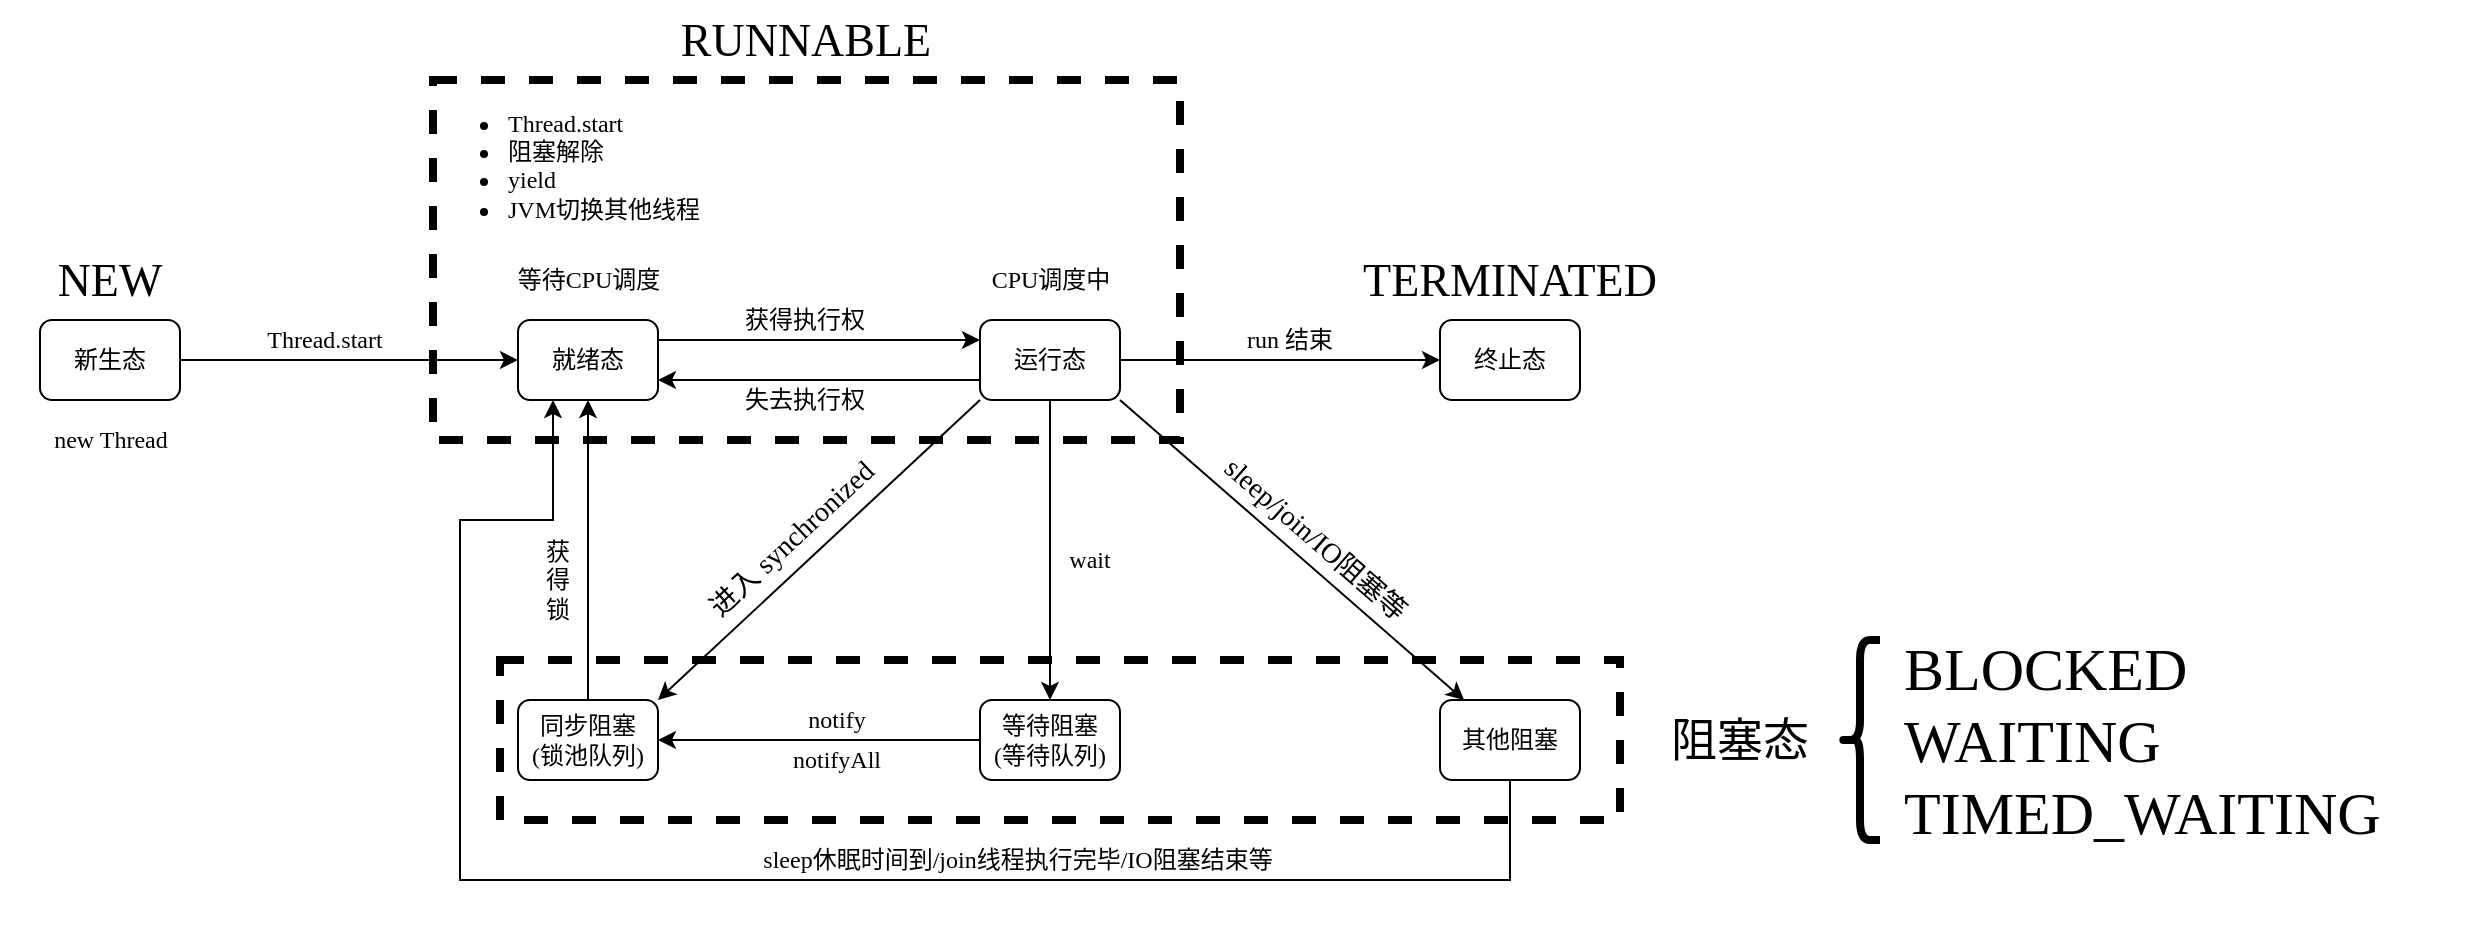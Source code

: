 <mxfile version="13.4.2" type="device"><diagram id="h6s9tV8kUkfqGuTh-nlP" name="Page-1"><mxGraphModel dx="1221" dy="587" grid="1" gridSize="10" guides="1" tooltips="1" connect="1" arrows="1" fold="1" page="1" pageScale="1" pageWidth="827" pageHeight="1169" math="0" shadow="0"><root><mxCell id="0"/><mxCell id="1" parent="0"/><mxCell id="-8Z605u8U5jBamTHUGeR-49" value="" style="rounded=0;whiteSpace=wrap;html=1;strokeWidth=4;fontFamily=Comic Sans MS;fillColor=#FFFFFF;strokeColor=none;" vertex="1" parent="1"><mxGeometry x="120" y="90" width="1240" height="470" as="geometry"/></mxCell><mxCell id="-8Z605u8U5jBamTHUGeR-43" value="" style="rounded=0;whiteSpace=wrap;html=1;fillColor=none;dashed=1;strokeWidth=4;" vertex="1" parent="1"><mxGeometry x="370" y="420" width="560" height="80" as="geometry"/></mxCell><mxCell id="-8Z605u8U5jBamTHUGeR-22" value="" style="rounded=0;whiteSpace=wrap;html=1;fillColor=none;dashed=1;strokeWidth=4;" vertex="1" parent="1"><mxGeometry x="336.5" y="130" width="373.5" height="180" as="geometry"/></mxCell><mxCell id="-8Z605u8U5jBamTHUGeR-3" style="edgeStyle=orthogonalEdgeStyle;rounded=0;orthogonalLoop=1;jettySize=auto;html=1;exitX=1;exitY=0.5;exitDx=0;exitDy=0;entryX=0;entryY=0.5;entryDx=0;entryDy=0;" edge="1" parent="1" source="-8Z605u8U5jBamTHUGeR-1" target="-8Z605u8U5jBamTHUGeR-2"><mxGeometry relative="1" as="geometry"/></mxCell><mxCell id="-8Z605u8U5jBamTHUGeR-1" value="&lt;font face=&quot;Comic Sans MS&quot;&gt;新生态&lt;/font&gt;" style="rounded=1;whiteSpace=wrap;html=1;fillColor=none;" vertex="1" parent="1"><mxGeometry x="140" y="250" width="70" height="40" as="geometry"/></mxCell><mxCell id="-8Z605u8U5jBamTHUGeR-15" style="edgeStyle=orthogonalEdgeStyle;rounded=0;orthogonalLoop=1;jettySize=auto;html=1;exitX=1;exitY=0.25;exitDx=0;exitDy=0;entryX=0;entryY=0.25;entryDx=0;entryDy=0;" edge="1" parent="1" source="-8Z605u8U5jBamTHUGeR-2" target="-8Z605u8U5jBamTHUGeR-6"><mxGeometry relative="1" as="geometry"/></mxCell><mxCell id="-8Z605u8U5jBamTHUGeR-2" value="&lt;font face=&quot;Comic Sans MS&quot;&gt;就绪态&lt;/font&gt;" style="rounded=1;whiteSpace=wrap;html=1;fillColor=none;" vertex="1" parent="1"><mxGeometry x="379" y="250" width="70" height="40" as="geometry"/></mxCell><mxCell id="-8Z605u8U5jBamTHUGeR-4" value="&lt;font face=&quot;Comic Sans MS&quot;&gt;new Thread&lt;/font&gt;" style="text;html=1;strokeColor=none;fillColor=none;align=center;verticalAlign=middle;whiteSpace=wrap;rounded=0;" vertex="1" parent="1"><mxGeometry x="132.5" y="300" width="85" height="20" as="geometry"/></mxCell><mxCell id="-8Z605u8U5jBamTHUGeR-5" value="&lt;font face=&quot;Comic Sans MS&quot;&gt;Thread.start&lt;/font&gt;" style="text;html=1;strokeColor=none;fillColor=none;align=center;verticalAlign=middle;whiteSpace=wrap;rounded=0;" vertex="1" parent="1"><mxGeometry x="240" y="250" width="85" height="20" as="geometry"/></mxCell><mxCell id="-8Z605u8U5jBamTHUGeR-12" style="edgeStyle=orthogonalEdgeStyle;rounded=0;orthogonalLoop=1;jettySize=auto;html=1;exitX=1;exitY=0.5;exitDx=0;exitDy=0;entryX=0;entryY=0.5;entryDx=0;entryDy=0;" edge="1" parent="1" source="-8Z605u8U5jBamTHUGeR-6" target="-8Z605u8U5jBamTHUGeR-11"><mxGeometry relative="1" as="geometry"/></mxCell><mxCell id="-8Z605u8U5jBamTHUGeR-16" style="edgeStyle=orthogonalEdgeStyle;rounded=0;orthogonalLoop=1;jettySize=auto;html=1;exitX=0;exitY=0.75;exitDx=0;exitDy=0;entryX=1;entryY=0.75;entryDx=0;entryDy=0;" edge="1" parent="1" source="-8Z605u8U5jBamTHUGeR-6" target="-8Z605u8U5jBamTHUGeR-2"><mxGeometry relative="1" as="geometry"/></mxCell><mxCell id="-8Z605u8U5jBamTHUGeR-27" style="edgeStyle=orthogonalEdgeStyle;rounded=0;orthogonalLoop=1;jettySize=auto;html=1;exitX=0.5;exitY=1;exitDx=0;exitDy=0;entryX=0.5;entryY=0;entryDx=0;entryDy=0;" edge="1" parent="1" source="-8Z605u8U5jBamTHUGeR-6" target="-8Z605u8U5jBamTHUGeR-8"><mxGeometry relative="1" as="geometry"/></mxCell><mxCell id="-8Z605u8U5jBamTHUGeR-30" style="rounded=0;orthogonalLoop=1;jettySize=auto;html=1;exitX=0;exitY=1;exitDx=0;exitDy=0;entryX=1;entryY=0;entryDx=0;entryDy=0;" edge="1" parent="1" source="-8Z605u8U5jBamTHUGeR-6" target="-8Z605u8U5jBamTHUGeR-9"><mxGeometry relative="1" as="geometry"/></mxCell><mxCell id="-8Z605u8U5jBamTHUGeR-37" style="edgeStyle=none;rounded=0;orthogonalLoop=1;jettySize=auto;html=1;exitX=1;exitY=1;exitDx=0;exitDy=0;fontFamily=Comic Sans MS;" edge="1" parent="1" source="-8Z605u8U5jBamTHUGeR-6" target="-8Z605u8U5jBamTHUGeR-10"><mxGeometry relative="1" as="geometry"/></mxCell><mxCell id="-8Z605u8U5jBamTHUGeR-6" value="&lt;font face=&quot;Comic Sans MS&quot;&gt;运行态&lt;/font&gt;" style="rounded=1;whiteSpace=wrap;html=1;fillColor=none;" vertex="1" parent="1"><mxGeometry x="610" y="250" width="70" height="40" as="geometry"/></mxCell><mxCell id="-8Z605u8U5jBamTHUGeR-28" style="edgeStyle=orthogonalEdgeStyle;rounded=0;orthogonalLoop=1;jettySize=auto;html=1;exitX=0;exitY=0.5;exitDx=0;exitDy=0;entryX=1;entryY=0.5;entryDx=0;entryDy=0;" edge="1" parent="1" source="-8Z605u8U5jBamTHUGeR-8" target="-8Z605u8U5jBamTHUGeR-9"><mxGeometry relative="1" as="geometry"/></mxCell><mxCell id="-8Z605u8U5jBamTHUGeR-8" value="&lt;font face=&quot;Comic Sans MS&quot;&gt;等待阻塞&lt;br&gt;(等待队列)&lt;br&gt;&lt;/font&gt;" style="rounded=1;whiteSpace=wrap;html=1;fillColor=none;" vertex="1" parent="1"><mxGeometry x="610" y="440" width="70" height="40" as="geometry"/></mxCell><mxCell id="-8Z605u8U5jBamTHUGeR-29" style="edgeStyle=orthogonalEdgeStyle;rounded=0;orthogonalLoop=1;jettySize=auto;html=1;exitX=0.5;exitY=0;exitDx=0;exitDy=0;entryX=0.5;entryY=1;entryDx=0;entryDy=0;" edge="1" parent="1" source="-8Z605u8U5jBamTHUGeR-9" target="-8Z605u8U5jBamTHUGeR-2"><mxGeometry relative="1" as="geometry"/></mxCell><mxCell id="-8Z605u8U5jBamTHUGeR-9" value="&lt;font face=&quot;Comic Sans MS&quot;&gt;同步阻塞&lt;br&gt;(锁池队列)&lt;br&gt;&lt;/font&gt;" style="rounded=1;whiteSpace=wrap;html=1;fillColor=none;" vertex="1" parent="1"><mxGeometry x="379" y="440" width="70" height="40" as="geometry"/></mxCell><mxCell id="-8Z605u8U5jBamTHUGeR-41" style="edgeStyle=orthogonalEdgeStyle;rounded=0;orthogonalLoop=1;jettySize=auto;html=1;exitX=0.5;exitY=1;exitDx=0;exitDy=0;entryX=0.25;entryY=1;entryDx=0;entryDy=0;fontFamily=Comic Sans MS;" edge="1" parent="1" source="-8Z605u8U5jBamTHUGeR-10" target="-8Z605u8U5jBamTHUGeR-2"><mxGeometry relative="1" as="geometry"><Array as="points"><mxPoint x="875" y="530"/><mxPoint x="350" y="530"/><mxPoint x="350" y="350"/><mxPoint x="397" y="350"/></Array></mxGeometry></mxCell><mxCell id="-8Z605u8U5jBamTHUGeR-10" value="&lt;font face=&quot;Comic Sans MS&quot;&gt;其他阻塞&lt;/font&gt;" style="rounded=1;whiteSpace=wrap;html=1;fillColor=none;" vertex="1" parent="1"><mxGeometry x="840" y="440" width="70" height="40" as="geometry"/></mxCell><mxCell id="-8Z605u8U5jBamTHUGeR-11" value="&lt;font face=&quot;Comic Sans MS&quot;&gt;终止态&lt;/font&gt;" style="rounded=1;whiteSpace=wrap;html=1;fillColor=none;" vertex="1" parent="1"><mxGeometry x="840" y="250" width="70" height="40" as="geometry"/></mxCell><mxCell id="-8Z605u8U5jBamTHUGeR-13" value="&lt;font face=&quot;Comic Sans MS&quot;&gt;CPU调度中&lt;/font&gt;" style="text;html=1;strokeColor=none;fillColor=none;align=center;verticalAlign=middle;whiteSpace=wrap;rounded=0;" vertex="1" parent="1"><mxGeometry x="602.5" y="220" width="85" height="20" as="geometry"/></mxCell><mxCell id="-8Z605u8U5jBamTHUGeR-14" value="&lt;font face=&quot;Comic Sans MS&quot;&gt;等待CPU调度&lt;/font&gt;" style="text;html=1;strokeColor=none;fillColor=none;align=center;verticalAlign=middle;whiteSpace=wrap;rounded=0;" vertex="1" parent="1"><mxGeometry x="371.5" y="220" width="85" height="20" as="geometry"/></mxCell><mxCell id="-8Z605u8U5jBamTHUGeR-17" value="&lt;font face=&quot;Comic Sans MS&quot;&gt;获得执行权&lt;/font&gt;" style="text;html=1;strokeColor=none;fillColor=none;align=center;verticalAlign=middle;whiteSpace=wrap;rounded=0;" vertex="1" parent="1"><mxGeometry x="480" y="240" width="85" height="20" as="geometry"/></mxCell><mxCell id="-8Z605u8U5jBamTHUGeR-19" value="&lt;font face=&quot;Comic Sans MS&quot;&gt;失去执行权&lt;/font&gt;" style="text;html=1;strokeColor=none;fillColor=none;align=center;verticalAlign=middle;whiteSpace=wrap;rounded=0;" vertex="1" parent="1"><mxGeometry x="480" y="280" width="85" height="20" as="geometry"/></mxCell><mxCell id="-8Z605u8U5jBamTHUGeR-20" value="&lt;ul&gt;&lt;li&gt;&lt;font face=&quot;Comic Sans MS&quot;&gt;Thread.start&lt;/font&gt;&lt;/li&gt;&lt;li&gt;&lt;font face=&quot;Comic Sans MS&quot;&gt;阻塞解除&lt;/font&gt;&lt;/li&gt;&lt;li&gt;&lt;font face=&quot;Comic Sans MS&quot;&gt;yield&lt;/font&gt;&lt;/li&gt;&lt;li&gt;&lt;font face=&quot;Comic Sans MS&quot;&gt;JVM切换其他线程&lt;/font&gt;&lt;/li&gt;&lt;/ul&gt;" style="text;strokeColor=none;fillColor=none;html=1;whiteSpace=wrap;verticalAlign=middle;overflow=hidden;" vertex="1" parent="1"><mxGeometry x="332" y="130" width="163.5" height="80" as="geometry"/></mxCell><mxCell id="-8Z605u8U5jBamTHUGeR-23" value="&lt;font style=&quot;font-size: 23px&quot; face=&quot;Comic Sans MS&quot;&gt;RUNNABLE&lt;/font&gt;" style="text;html=1;strokeColor=none;fillColor=none;align=center;verticalAlign=middle;whiteSpace=wrap;rounded=0;dashed=1;" vertex="1" parent="1"><mxGeometry x="502.5" y="100" width="40" height="20" as="geometry"/></mxCell><mxCell id="-8Z605u8U5jBamTHUGeR-25" value="&lt;font style=&quot;font-size: 23px&quot; face=&quot;Comic Sans MS&quot;&gt;NEW&lt;/font&gt;" style="text;html=1;strokeColor=none;fillColor=none;align=center;verticalAlign=middle;whiteSpace=wrap;rounded=0;dashed=1;" vertex="1" parent="1"><mxGeometry x="155" y="220" width="40" height="20" as="geometry"/></mxCell><mxCell id="-8Z605u8U5jBamTHUGeR-26" value="&lt;font style=&quot;font-size: 23px&quot; face=&quot;Comic Sans MS&quot;&gt;TERMINATED&lt;/font&gt;" style="text;html=1;strokeColor=none;fillColor=none;align=center;verticalAlign=middle;whiteSpace=wrap;rounded=0;dashed=1;" vertex="1" parent="1"><mxGeometry x="855" y="220" width="40" height="20" as="geometry"/></mxCell><mxCell id="-8Z605u8U5jBamTHUGeR-31" value="&lt;font face=&quot;Comic Sans MS&quot;&gt;sleep休眠时间到/join线程执行完毕/&lt;/font&gt;&lt;span style=&quot;font-family: &amp;#34;comic sans ms&amp;#34;&quot;&gt;IO阻塞结束等&lt;/span&gt;" style="text;html=1;strokeColor=none;fillColor=none;align=center;verticalAlign=middle;whiteSpace=wrap;rounded=0;" vertex="1" parent="1"><mxGeometry x="480" y="510" width="297.5" height="20" as="geometry"/></mxCell><mxCell id="-8Z605u8U5jBamTHUGeR-32" value="&lt;font face=&quot;Comic Sans MS&quot;&gt;notifyAll&lt;/font&gt;" style="text;html=1;strokeColor=none;fillColor=none;align=center;verticalAlign=middle;whiteSpace=wrap;rounded=0;" vertex="1" parent="1"><mxGeometry x="495.5" y="460" width="85" height="20" as="geometry"/></mxCell><mxCell id="-8Z605u8U5jBamTHUGeR-33" value="&lt;font face=&quot;Comic Sans MS&quot;&gt;wait&lt;/font&gt;" style="text;html=1;strokeColor=none;fillColor=none;align=center;verticalAlign=middle;whiteSpace=wrap;rounded=0;" vertex="1" parent="1"><mxGeometry x="650" y="360" width="30" height="20" as="geometry"/></mxCell><mxCell id="-8Z605u8U5jBamTHUGeR-35" value="获得锁" style="text;html=1;strokeColor=none;fillColor=none;align=center;verticalAlign=middle;whiteSpace=wrap;rounded=0;dashed=1;horizontal=0;rotation=90;" vertex="1" parent="1"><mxGeometry x="379" y="370" width="40" height="20" as="geometry"/></mxCell><mxCell id="-8Z605u8U5jBamTHUGeR-36" value="&lt;span style=&quot;font-size: 14px&quot;&gt;进入 synchronized&lt;/span&gt;" style="text;html=1;strokeColor=none;fillColor=none;align=center;verticalAlign=middle;whiteSpace=wrap;rounded=0;rotation=317;fontFamily=Comic Sans MS;" vertex="1" parent="1"><mxGeometry x="449" y="350" width="134.5" height="20" as="geometry"/></mxCell><mxCell id="-8Z605u8U5jBamTHUGeR-39" value="&lt;span style=&quot;font-size: 14px&quot;&gt;sleep/join/IO阻塞等&lt;/span&gt;" style="text;html=1;strokeColor=none;fillColor=none;align=center;verticalAlign=middle;whiteSpace=wrap;rounded=0;rotation=41;fontFamily=Comic Sans MS;" vertex="1" parent="1"><mxGeometry x="710" y="350" width="134.5" height="20" as="geometry"/></mxCell><mxCell id="-8Z605u8U5jBamTHUGeR-44" value="&lt;font style=&quot;font-size: 23px&quot; face=&quot;Comic Sans MS&quot;&gt;阻塞态&lt;/font&gt;" style="text;html=1;strokeColor=none;fillColor=none;align=center;verticalAlign=middle;whiteSpace=wrap;rounded=0;dashed=1;" vertex="1" parent="1"><mxGeometry x="940" y="450" width="100" height="20" as="geometry"/></mxCell><mxCell id="-8Z605u8U5jBamTHUGeR-46" value="&lt;span style=&quot;font-size: 30px ; font-family: &amp;#34;comic sans ms&amp;#34;&quot;&gt;BLOCKED&lt;/span&gt;&lt;br&gt;&lt;div&gt;&lt;span style=&quot;font-family: &amp;#34;comic sans ms&amp;#34; ; font-size: 30px&quot;&gt;WAITING&lt;/span&gt;&lt;/div&gt;&lt;span style=&quot;font-size: 30px ; font-family: &amp;#34;comic sans ms&amp;#34;&quot;&gt;&lt;div&gt;&lt;span&gt;TIMED_WAITING&lt;/span&gt;&lt;/div&gt;&lt;/span&gt;" style="text;html=1;strokeColor=none;fillColor=none;align=left;verticalAlign=middle;whiteSpace=wrap;rounded=0;dashed=1;" vertex="1" parent="1"><mxGeometry x="1070" y="405" width="120" height="110" as="geometry"/></mxCell><mxCell id="-8Z605u8U5jBamTHUGeR-47" value="" style="shape=curlyBracket;whiteSpace=wrap;html=1;rounded=1;strokeWidth=4;fillColor=none;fontFamily=Comic Sans MS;" vertex="1" parent="1"><mxGeometry x="1040" y="410" width="20" height="100" as="geometry"/></mxCell><mxCell id="-8Z605u8U5jBamTHUGeR-50" value="&lt;font face=&quot;Comic Sans MS&quot;&gt;notify&lt;/font&gt;" style="text;html=1;strokeColor=none;fillColor=none;align=center;verticalAlign=middle;whiteSpace=wrap;rounded=0;" vertex="1" parent="1"><mxGeometry x="495.5" y="440" width="85" height="20" as="geometry"/></mxCell><mxCell id="-8Z605u8U5jBamTHUGeR-51" value="&lt;font face=&quot;Comic Sans MS&quot;&gt;run 结束&lt;/font&gt;" style="text;html=1;strokeColor=none;fillColor=none;align=center;verticalAlign=middle;whiteSpace=wrap;rounded=0;" vertex="1" parent="1"><mxGeometry x="740" y="250" width="50" height="20" as="geometry"/></mxCell></root></mxGraphModel></diagram></mxfile>